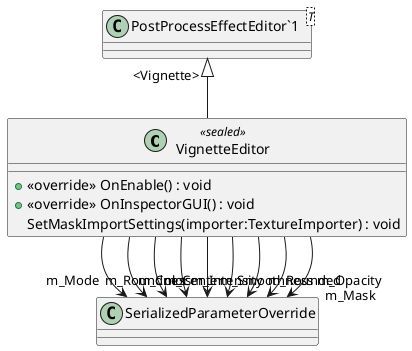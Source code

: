 @startuml
class VignetteEditor <<sealed>> {
    + <<override>> OnEnable() : void
    + <<override>> OnInspectorGUI() : void
    SetMaskImportSettings(importer:TextureImporter) : void
}
class "PostProcessEffectEditor`1"<T> {
}
"PostProcessEffectEditor`1" "<Vignette>" <|-- VignetteEditor
VignetteEditor --> "m_Mode" SerializedParameterOverride
VignetteEditor --> "m_Color" SerializedParameterOverride
VignetteEditor --> "m_Center" SerializedParameterOverride
VignetteEditor --> "m_Intensity" SerializedParameterOverride
VignetteEditor --> "m_Smoothness" SerializedParameterOverride
VignetteEditor --> "m_Roundness" SerializedParameterOverride
VignetteEditor --> "m_Rounded" SerializedParameterOverride
VignetteEditor --> "m_Mask" SerializedParameterOverride
VignetteEditor --> "m_Opacity" SerializedParameterOverride
@enduml
